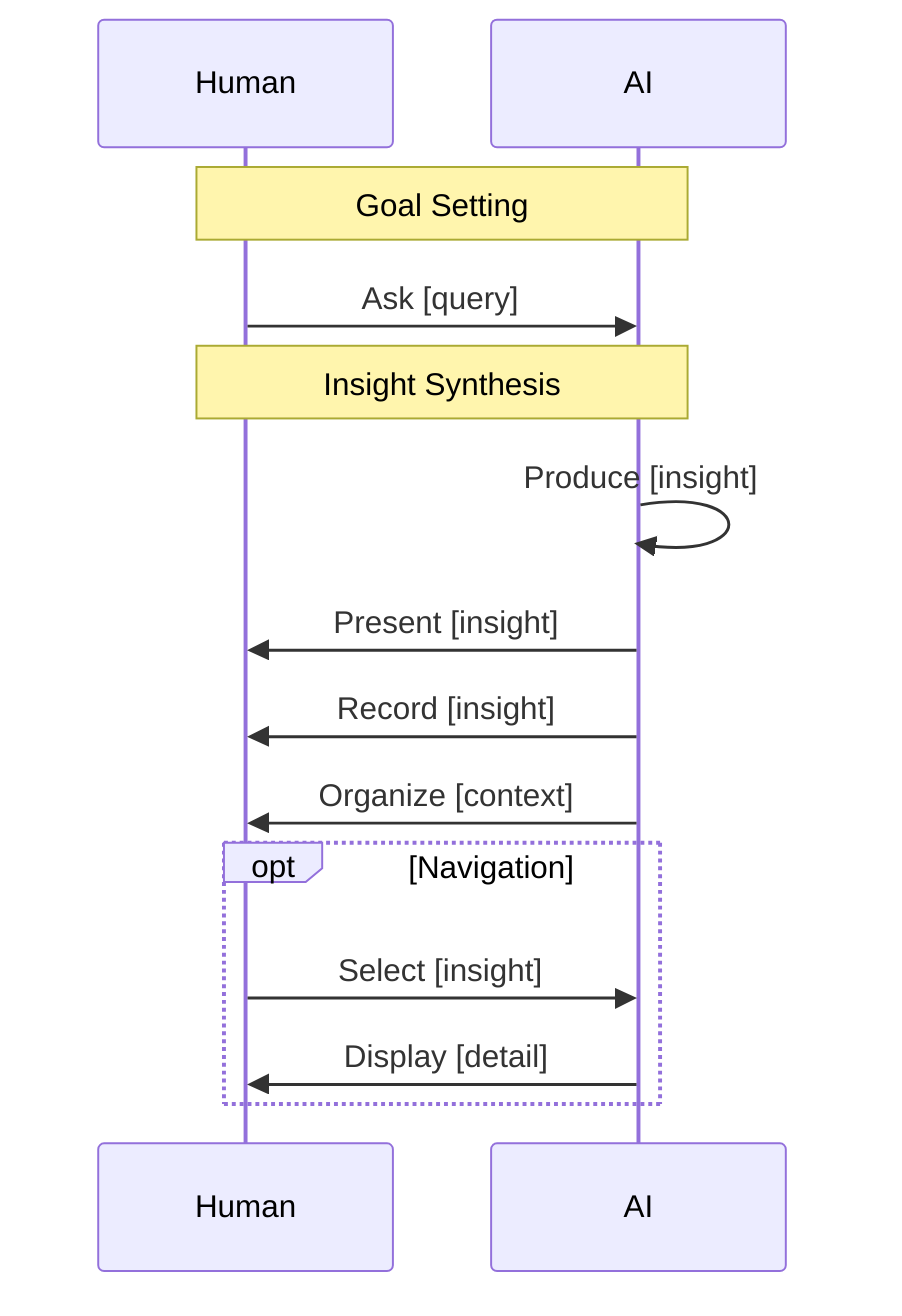 sequenceDiagram
    participant H as Human
    participant A as AI

    note over H,A: Goal Setting
    H ->> A: Ask [query]

    note over H,A: Insight Synthesis
    A ->> A: Produce [insight]  
    A ->> H: Present [insight]  
    A ->> H: Record [insight]  
    A ->> H: Organize [context]  

    opt Navigation
        H ->> A: Select [insight]  
        A ->> H: Display [detail]  
    end